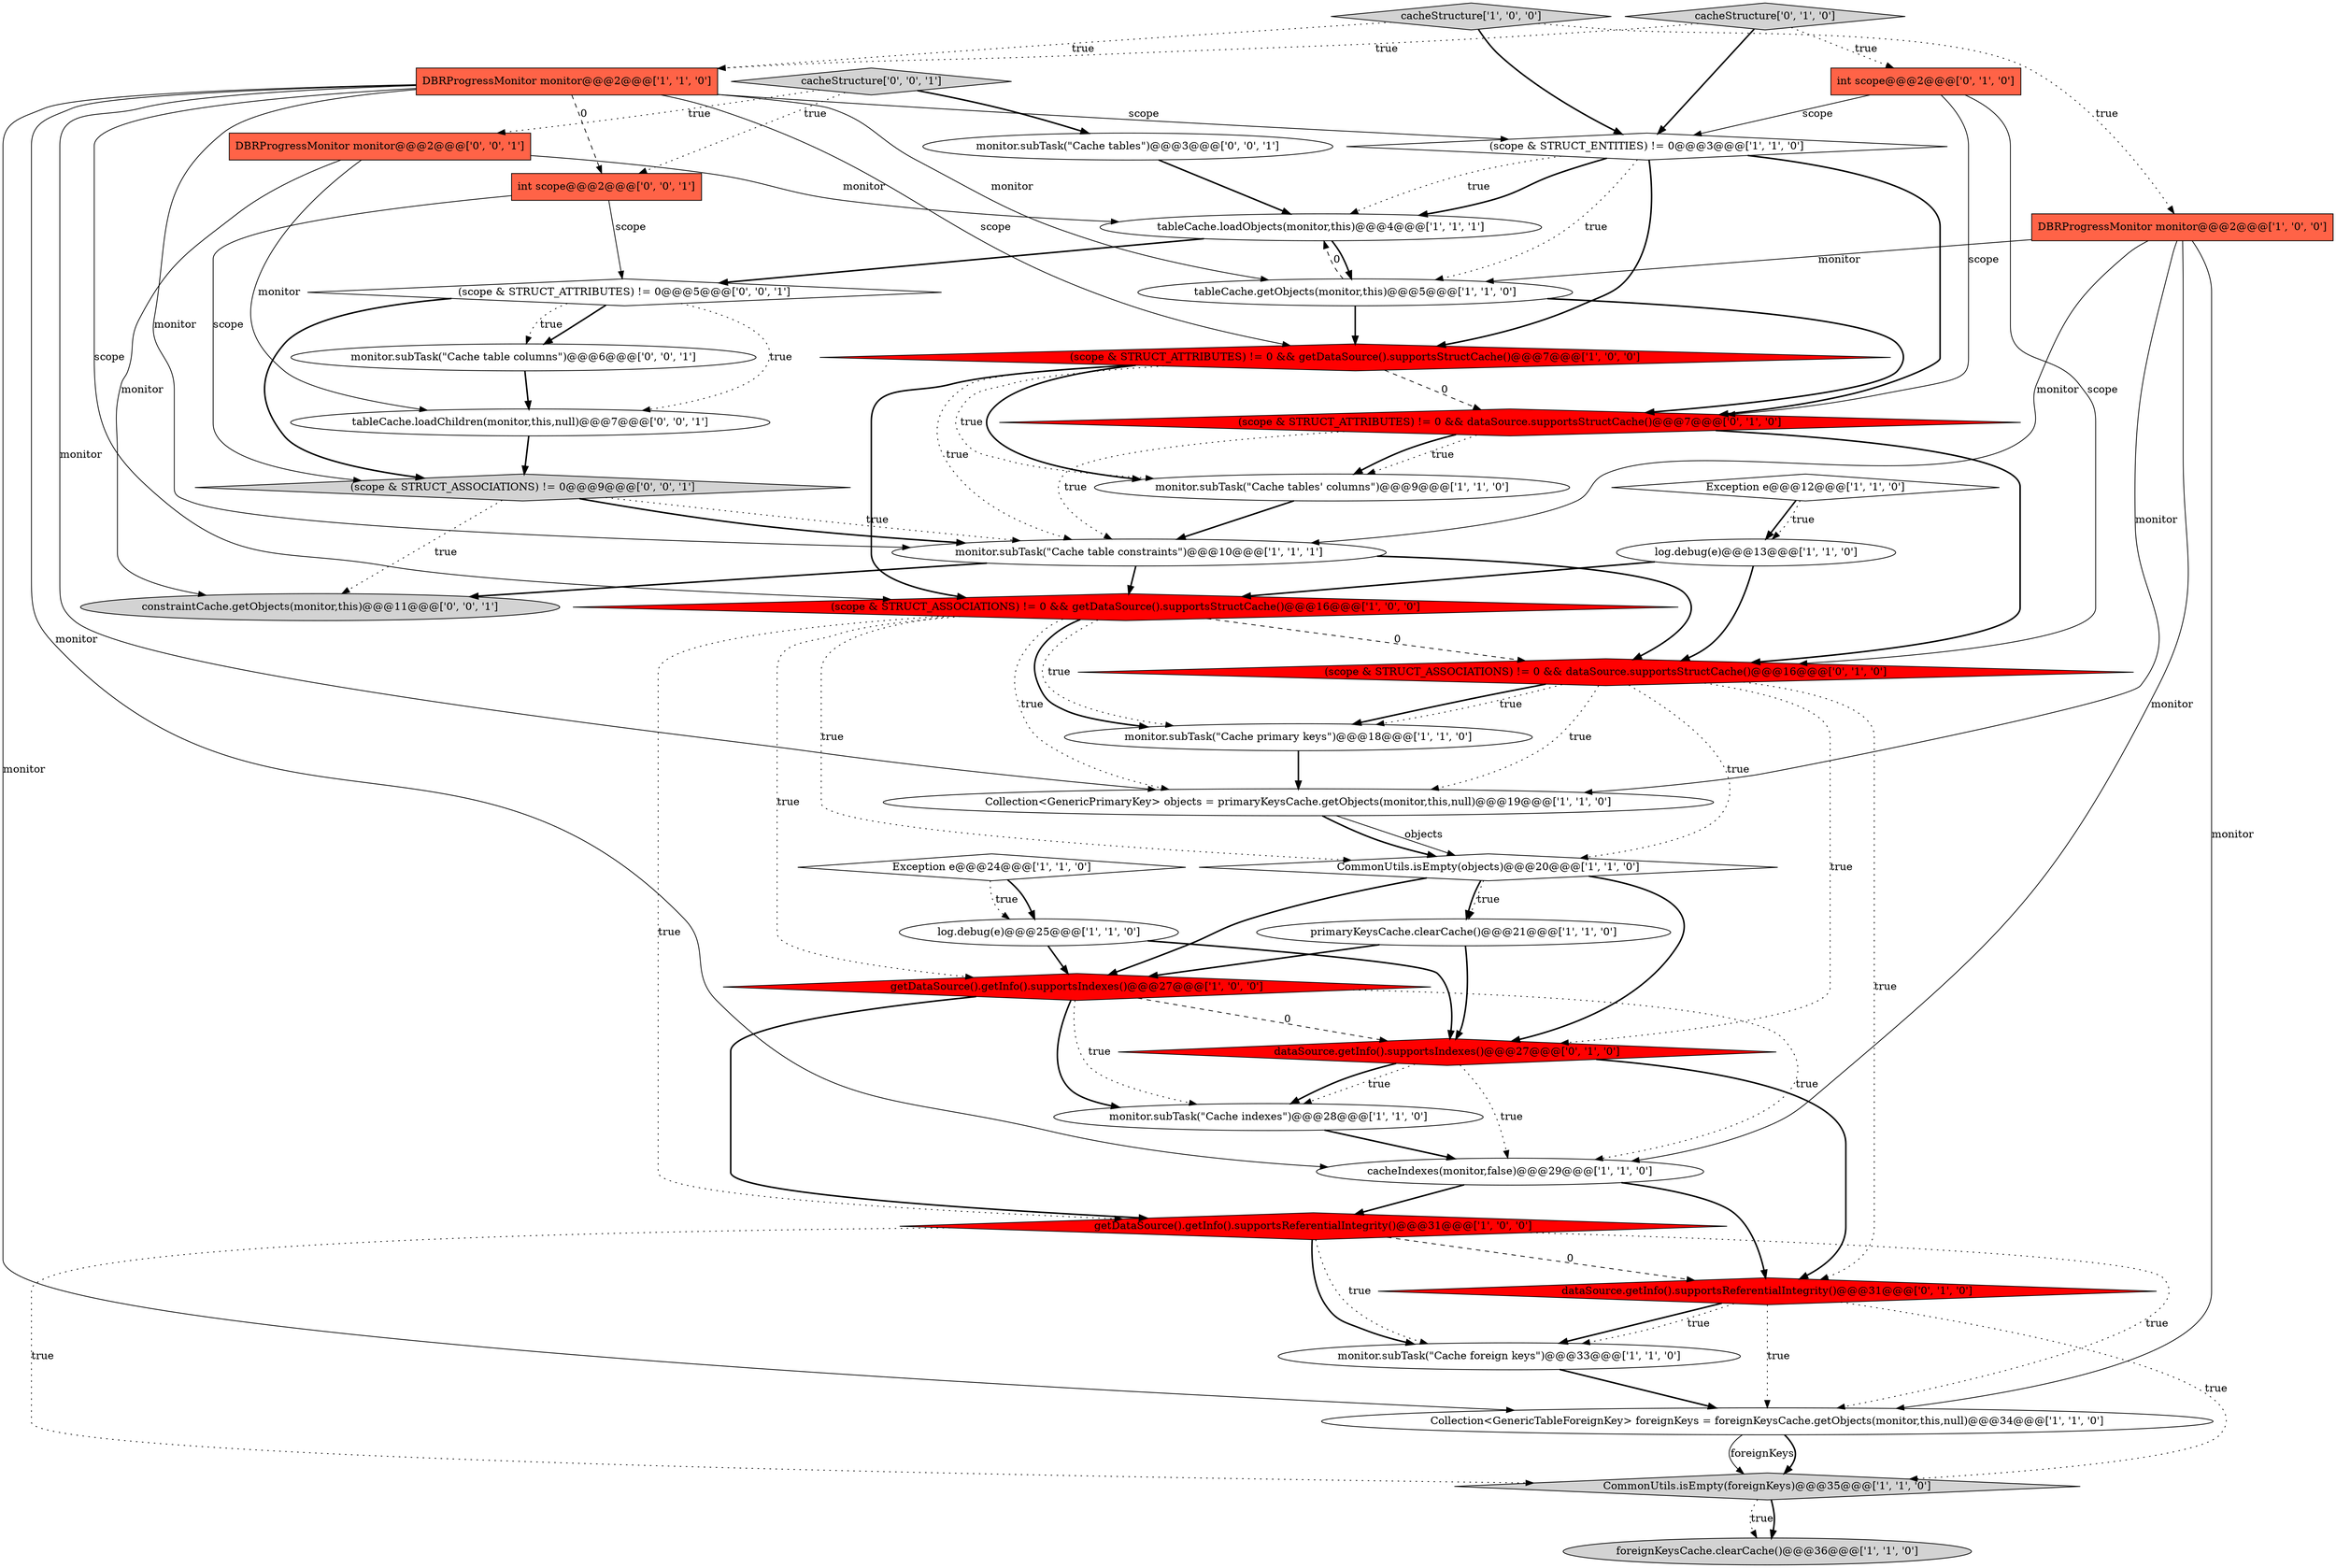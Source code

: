 digraph {
33 [style = filled, label = "tableCache.loadChildren(monitor,this,null)@@@7@@@['0', '0', '1']", fillcolor = white, shape = ellipse image = "AAA0AAABBB3BBB"];
14 [style = filled, label = "cacheIndexes(monitor,false)@@@29@@@['1', '1', '0']", fillcolor = white, shape = ellipse image = "AAA0AAABBB1BBB"];
26 [style = filled, label = "dataSource.getInfo().supportsReferentialIntegrity()@@@31@@@['0', '1', '0']", fillcolor = red, shape = diamond image = "AAA1AAABBB2BBB"];
7 [style = filled, label = "monitor.subTask(\"Cache indexes\")@@@28@@@['1', '1', '0']", fillcolor = white, shape = ellipse image = "AAA0AAABBB1BBB"];
38 [style = filled, label = "(scope & STRUCT_ATTRIBUTES) != 0@@@5@@@['0', '0', '1']", fillcolor = white, shape = diamond image = "AAA0AAABBB3BBB"];
30 [style = filled, label = "(scope & STRUCT_ASSOCIATIONS) != 0 && dataSource.supportsStructCache()@@@16@@@['0', '1', '0']", fillcolor = red, shape = diamond image = "AAA1AAABBB2BBB"];
35 [style = filled, label = "DBRProgressMonitor monitor@@@2@@@['0', '0', '1']", fillcolor = tomato, shape = box image = "AAA0AAABBB3BBB"];
10 [style = filled, label = "Exception e@@@24@@@['1', '1', '0']", fillcolor = white, shape = diamond image = "AAA0AAABBB1BBB"];
34 [style = filled, label = "cacheStructure['0', '0', '1']", fillcolor = lightgray, shape = diamond image = "AAA0AAABBB3BBB"];
9 [style = filled, label = "CommonUtils.isEmpty(foreignKeys)@@@35@@@['1', '1', '0']", fillcolor = lightgray, shape = diamond image = "AAA0AAABBB1BBB"];
40 [style = filled, label = "constraintCache.getObjects(monitor,this)@@@11@@@['0', '0', '1']", fillcolor = lightgray, shape = ellipse image = "AAA0AAABBB3BBB"];
29 [style = filled, label = "dataSource.getInfo().supportsIndexes()@@@27@@@['0', '1', '0']", fillcolor = red, shape = diamond image = "AAA1AAABBB2BBB"];
0 [style = filled, label = "DBRProgressMonitor monitor@@@2@@@['1', '0', '0']", fillcolor = tomato, shape = box image = "AAA0AAABBB1BBB"];
2 [style = filled, label = "primaryKeysCache.clearCache()@@@21@@@['1', '1', '0']", fillcolor = white, shape = ellipse image = "AAA0AAABBB1BBB"];
39 [style = filled, label = "int scope@@@2@@@['0', '0', '1']", fillcolor = tomato, shape = box image = "AAA0AAABBB3BBB"];
15 [style = filled, label = "monitor.subTask(\"Cache foreign keys\")@@@33@@@['1', '1', '0']", fillcolor = white, shape = ellipse image = "AAA0AAABBB1BBB"];
25 [style = filled, label = "getDataSource().getInfo().supportsIndexes()@@@27@@@['1', '0', '0']", fillcolor = red, shape = diamond image = "AAA1AAABBB1BBB"];
12 [style = filled, label = "Exception e@@@12@@@['1', '1', '0']", fillcolor = white, shape = diamond image = "AAA0AAABBB1BBB"];
27 [style = filled, label = "int scope@@@2@@@['0', '1', '0']", fillcolor = tomato, shape = box image = "AAA0AAABBB2BBB"];
22 [style = filled, label = "Collection<GenericTableForeignKey> foreignKeys = foreignKeysCache.getObjects(monitor,this,null)@@@34@@@['1', '1', '0']", fillcolor = white, shape = ellipse image = "AAA0AAABBB1BBB"];
16 [style = filled, label = "monitor.subTask(\"Cache tables' columns\")@@@9@@@['1', '1', '0']", fillcolor = white, shape = ellipse image = "AAA0AAABBB1BBB"];
1 [style = filled, label = "(scope & STRUCT_ATTRIBUTES) != 0 && getDataSource().supportsStructCache()@@@7@@@['1', '0', '0']", fillcolor = red, shape = diamond image = "AAA1AAABBB1BBB"];
4 [style = filled, label = "monitor.subTask(\"Cache table constraints\")@@@10@@@['1', '1', '1']", fillcolor = white, shape = ellipse image = "AAA0AAABBB1BBB"];
8 [style = filled, label = "tableCache.loadObjects(monitor,this)@@@4@@@['1', '1', '1']", fillcolor = white, shape = ellipse image = "AAA0AAABBB1BBB"];
36 [style = filled, label = "monitor.subTask(\"Cache tables\")@@@3@@@['0', '0', '1']", fillcolor = white, shape = ellipse image = "AAA0AAABBB3BBB"];
37 [style = filled, label = "(scope & STRUCT_ASSOCIATIONS) != 0@@@9@@@['0', '0', '1']", fillcolor = lightgray, shape = diamond image = "AAA0AAABBB3BBB"];
28 [style = filled, label = "(scope & STRUCT_ATTRIBUTES) != 0 && dataSource.supportsStructCache()@@@7@@@['0', '1', '0']", fillcolor = red, shape = diamond image = "AAA1AAABBB2BBB"];
24 [style = filled, label = "cacheStructure['1', '0', '0']", fillcolor = lightgray, shape = diamond image = "AAA0AAABBB1BBB"];
17 [style = filled, label = "CommonUtils.isEmpty(objects)@@@20@@@['1', '1', '0']", fillcolor = white, shape = diamond image = "AAA0AAABBB1BBB"];
20 [style = filled, label = "(scope & STRUCT_ASSOCIATIONS) != 0 && getDataSource().supportsStructCache()@@@16@@@['1', '0', '0']", fillcolor = red, shape = diamond image = "AAA1AAABBB1BBB"];
5 [style = filled, label = "tableCache.getObjects(monitor,this)@@@5@@@['1', '1', '0']", fillcolor = white, shape = ellipse image = "AAA0AAABBB1BBB"];
6 [style = filled, label = "monitor.subTask(\"Cache primary keys\")@@@18@@@['1', '1', '0']", fillcolor = white, shape = ellipse image = "AAA0AAABBB1BBB"];
19 [style = filled, label = "log.debug(e)@@@25@@@['1', '1', '0']", fillcolor = white, shape = ellipse image = "AAA0AAABBB1BBB"];
3 [style = filled, label = "foreignKeysCache.clearCache()@@@36@@@['1', '1', '0']", fillcolor = lightgray, shape = ellipse image = "AAA0AAABBB1BBB"];
31 [style = filled, label = "cacheStructure['0', '1', '0']", fillcolor = lightgray, shape = diamond image = "AAA0AAABBB2BBB"];
11 [style = filled, label = "Collection<GenericPrimaryKey> objects = primaryKeysCache.getObjects(monitor,this,null)@@@19@@@['1', '1', '0']", fillcolor = white, shape = ellipse image = "AAA0AAABBB1BBB"];
21 [style = filled, label = "getDataSource().getInfo().supportsReferentialIntegrity()@@@31@@@['1', '0', '0']", fillcolor = red, shape = diamond image = "AAA1AAABBB1BBB"];
23 [style = filled, label = "DBRProgressMonitor monitor@@@2@@@['1', '1', '0']", fillcolor = tomato, shape = box image = "AAA0AAABBB1BBB"];
32 [style = filled, label = "monitor.subTask(\"Cache table columns\")@@@6@@@['0', '0', '1']", fillcolor = white, shape = ellipse image = "AAA0AAABBB3BBB"];
13 [style = filled, label = "log.debug(e)@@@13@@@['1', '1', '0']", fillcolor = white, shape = ellipse image = "AAA0AAABBB1BBB"];
18 [style = filled, label = "(scope & STRUCT_ENTITIES) != 0@@@3@@@['1', '1', '0']", fillcolor = white, shape = diamond image = "AAA0AAABBB1BBB"];
17->25 [style = bold, label=""];
22->9 [style = solid, label="foreignKeys"];
20->11 [style = dotted, label="true"];
21->15 [style = dotted, label="true"];
10->19 [style = bold, label=""];
21->15 [style = bold, label=""];
28->16 [style = dotted, label="true"];
1->20 [style = bold, label=""];
26->22 [style = dotted, label="true"];
23->22 [style = solid, label="monitor"];
5->28 [style = bold, label=""];
30->6 [style = bold, label=""];
35->8 [style = solid, label="monitor"];
7->14 [style = bold, label=""];
29->14 [style = dotted, label="true"];
23->39 [style = dashed, label="0"];
6->11 [style = bold, label=""];
31->27 [style = dotted, label="true"];
26->15 [style = bold, label=""];
35->33 [style = solid, label="monitor"];
5->8 [style = dashed, label="0"];
17->2 [style = dotted, label="true"];
2->25 [style = bold, label=""];
27->18 [style = solid, label="scope"];
25->21 [style = bold, label=""];
38->33 [style = dotted, label="true"];
11->17 [style = solid, label="objects"];
28->30 [style = bold, label=""];
22->9 [style = bold, label=""];
30->6 [style = dotted, label="true"];
21->22 [style = dotted, label="true"];
18->8 [style = dotted, label="true"];
1->4 [style = dotted, label="true"];
26->9 [style = dotted, label="true"];
25->7 [style = bold, label=""];
24->18 [style = bold, label=""];
18->28 [style = bold, label=""];
8->38 [style = bold, label=""];
19->25 [style = bold, label=""];
38->32 [style = bold, label=""];
29->26 [style = bold, label=""];
0->5 [style = solid, label="monitor"];
30->29 [style = dotted, label="true"];
5->1 [style = bold, label=""];
23->18 [style = solid, label="scope"];
37->4 [style = dotted, label="true"];
21->9 [style = dotted, label="true"];
17->2 [style = bold, label=""];
18->1 [style = bold, label=""];
38->37 [style = bold, label=""];
1->16 [style = bold, label=""];
31->23 [style = dotted, label="true"];
34->36 [style = bold, label=""];
24->0 [style = dotted, label="true"];
0->11 [style = solid, label="monitor"];
35->40 [style = solid, label="monitor"];
11->17 [style = bold, label=""];
0->14 [style = solid, label="monitor"];
18->5 [style = dotted, label="true"];
14->21 [style = bold, label=""];
9->3 [style = dotted, label="true"];
20->6 [style = dotted, label="true"];
39->37 [style = solid, label="scope"];
20->25 [style = dotted, label="true"];
23->11 [style = solid, label="monitor"];
20->17 [style = dotted, label="true"];
19->29 [style = bold, label=""];
29->7 [style = dotted, label="true"];
38->32 [style = dotted, label="true"];
1->28 [style = dashed, label="0"];
32->33 [style = bold, label=""];
25->7 [style = dotted, label="true"];
34->39 [style = dotted, label="true"];
15->22 [style = bold, label=""];
12->13 [style = bold, label=""];
12->13 [style = dotted, label="true"];
24->23 [style = dotted, label="true"];
34->35 [style = dotted, label="true"];
21->26 [style = dashed, label="0"];
10->19 [style = dotted, label="true"];
20->30 [style = dashed, label="0"];
4->20 [style = bold, label=""];
26->15 [style = dotted, label="true"];
36->8 [style = bold, label=""];
28->4 [style = dotted, label="true"];
9->3 [style = bold, label=""];
1->16 [style = dotted, label="true"];
18->8 [style = bold, label=""];
30->17 [style = dotted, label="true"];
16->4 [style = bold, label=""];
33->37 [style = bold, label=""];
30->11 [style = dotted, label="true"];
23->5 [style = solid, label="monitor"];
4->40 [style = bold, label=""];
0->22 [style = solid, label="monitor"];
27->28 [style = solid, label="scope"];
23->1 [style = solid, label="scope"];
31->18 [style = bold, label=""];
25->14 [style = dotted, label="true"];
20->21 [style = dotted, label="true"];
30->26 [style = dotted, label="true"];
20->6 [style = bold, label=""];
13->30 [style = bold, label=""];
28->16 [style = bold, label=""];
0->4 [style = solid, label="monitor"];
37->4 [style = bold, label=""];
23->4 [style = solid, label="monitor"];
14->26 [style = bold, label=""];
4->30 [style = bold, label=""];
8->5 [style = bold, label=""];
27->30 [style = solid, label="scope"];
23->20 [style = solid, label="scope"];
39->38 [style = solid, label="scope"];
25->29 [style = dashed, label="0"];
29->7 [style = bold, label=""];
37->40 [style = dotted, label="true"];
17->29 [style = bold, label=""];
2->29 [style = bold, label=""];
23->14 [style = solid, label="monitor"];
13->20 [style = bold, label=""];
}
